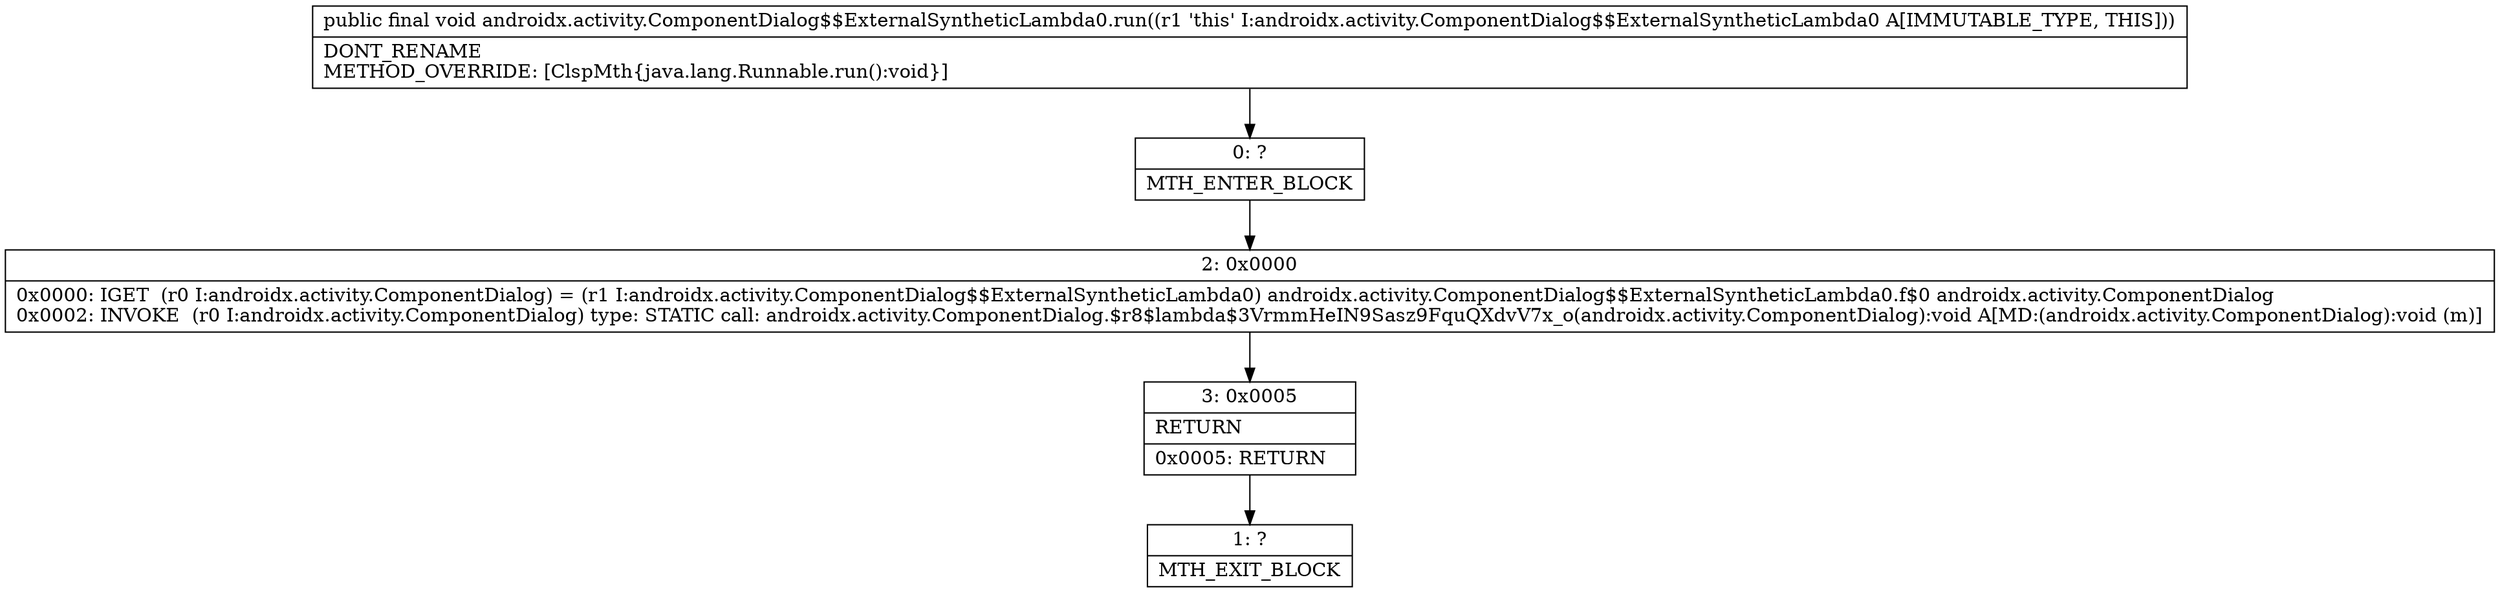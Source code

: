 digraph "CFG forandroidx.activity.ComponentDialog$$ExternalSyntheticLambda0.run()V" {
Node_0 [shape=record,label="{0\:\ ?|MTH_ENTER_BLOCK\l}"];
Node_2 [shape=record,label="{2\:\ 0x0000|0x0000: IGET  (r0 I:androidx.activity.ComponentDialog) = (r1 I:androidx.activity.ComponentDialog$$ExternalSyntheticLambda0) androidx.activity.ComponentDialog$$ExternalSyntheticLambda0.f$0 androidx.activity.ComponentDialog \l0x0002: INVOKE  (r0 I:androidx.activity.ComponentDialog) type: STATIC call: androidx.activity.ComponentDialog.$r8$lambda$3VrmmHeIN9Sasz9FquQXdvV7x_o(androidx.activity.ComponentDialog):void A[MD:(androidx.activity.ComponentDialog):void (m)]\l}"];
Node_3 [shape=record,label="{3\:\ 0x0005|RETURN\l|0x0005: RETURN   \l}"];
Node_1 [shape=record,label="{1\:\ ?|MTH_EXIT_BLOCK\l}"];
MethodNode[shape=record,label="{public final void androidx.activity.ComponentDialog$$ExternalSyntheticLambda0.run((r1 'this' I:androidx.activity.ComponentDialog$$ExternalSyntheticLambda0 A[IMMUTABLE_TYPE, THIS]))  | DONT_RENAME\lMETHOD_OVERRIDE: [ClspMth\{java.lang.Runnable.run():void\}]\l}"];
MethodNode -> Node_0;Node_0 -> Node_2;
Node_2 -> Node_3;
Node_3 -> Node_1;
}

